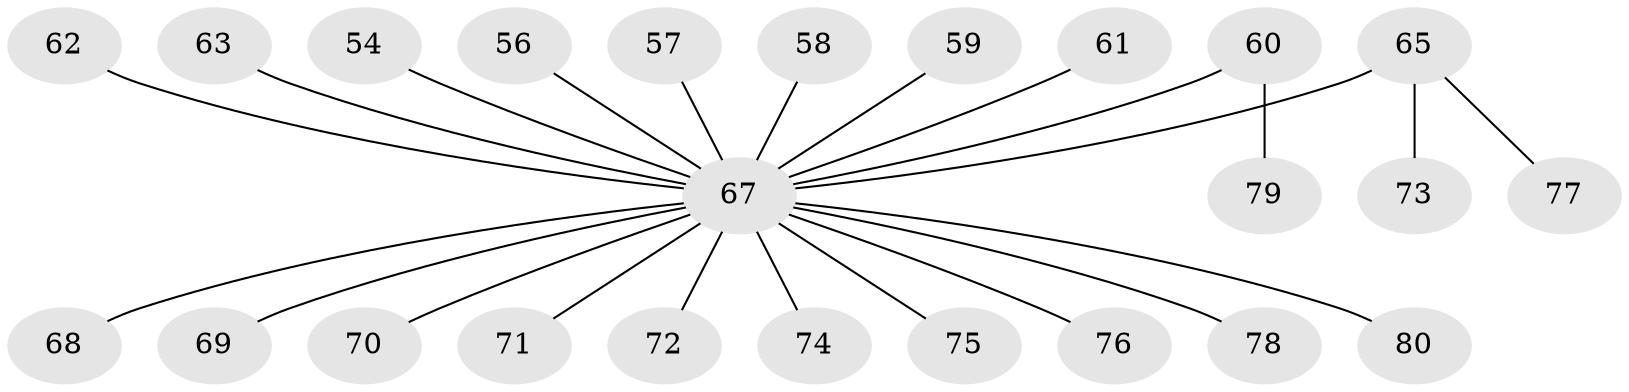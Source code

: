 // original degree distribution, {3: 0.1125, 6: 0.025, 4: 0.05, 7: 0.0125, 2: 0.25, 1: 0.5125, 5: 0.0375}
// Generated by graph-tools (version 1.1) at 2025/57/03/04/25 21:57:10]
// undirected, 24 vertices, 23 edges
graph export_dot {
graph [start="1"]
  node [color=gray90,style=filled];
  54;
  56;
  57 [super="+34"];
  58 [super="+47"];
  59;
  60;
  61;
  62;
  63;
  65 [super="+40+53"];
  67 [super="+19+15+11+27+25+32+5+17+20+26+28+66+30+31+37+49+64+55+38+39+43+44"];
  68;
  69;
  70;
  71;
  72;
  73;
  74 [super="+36"];
  75;
  76;
  77 [super="+45+46"];
  78;
  79;
  80;
  54 -- 67;
  56 -- 67;
  57 -- 67;
  58 -- 67;
  59 -- 67;
  60 -- 79;
  60 -- 67;
  61 -- 67;
  62 -- 67;
  63 -- 67;
  65 -- 67;
  65 -- 73;
  65 -- 77;
  67 -- 69;
  67 -- 70;
  67 -- 75;
  67 -- 80;
  67 -- 78;
  67 -- 74;
  67 -- 71;
  67 -- 76;
  67 -- 72;
  67 -- 68;
}
